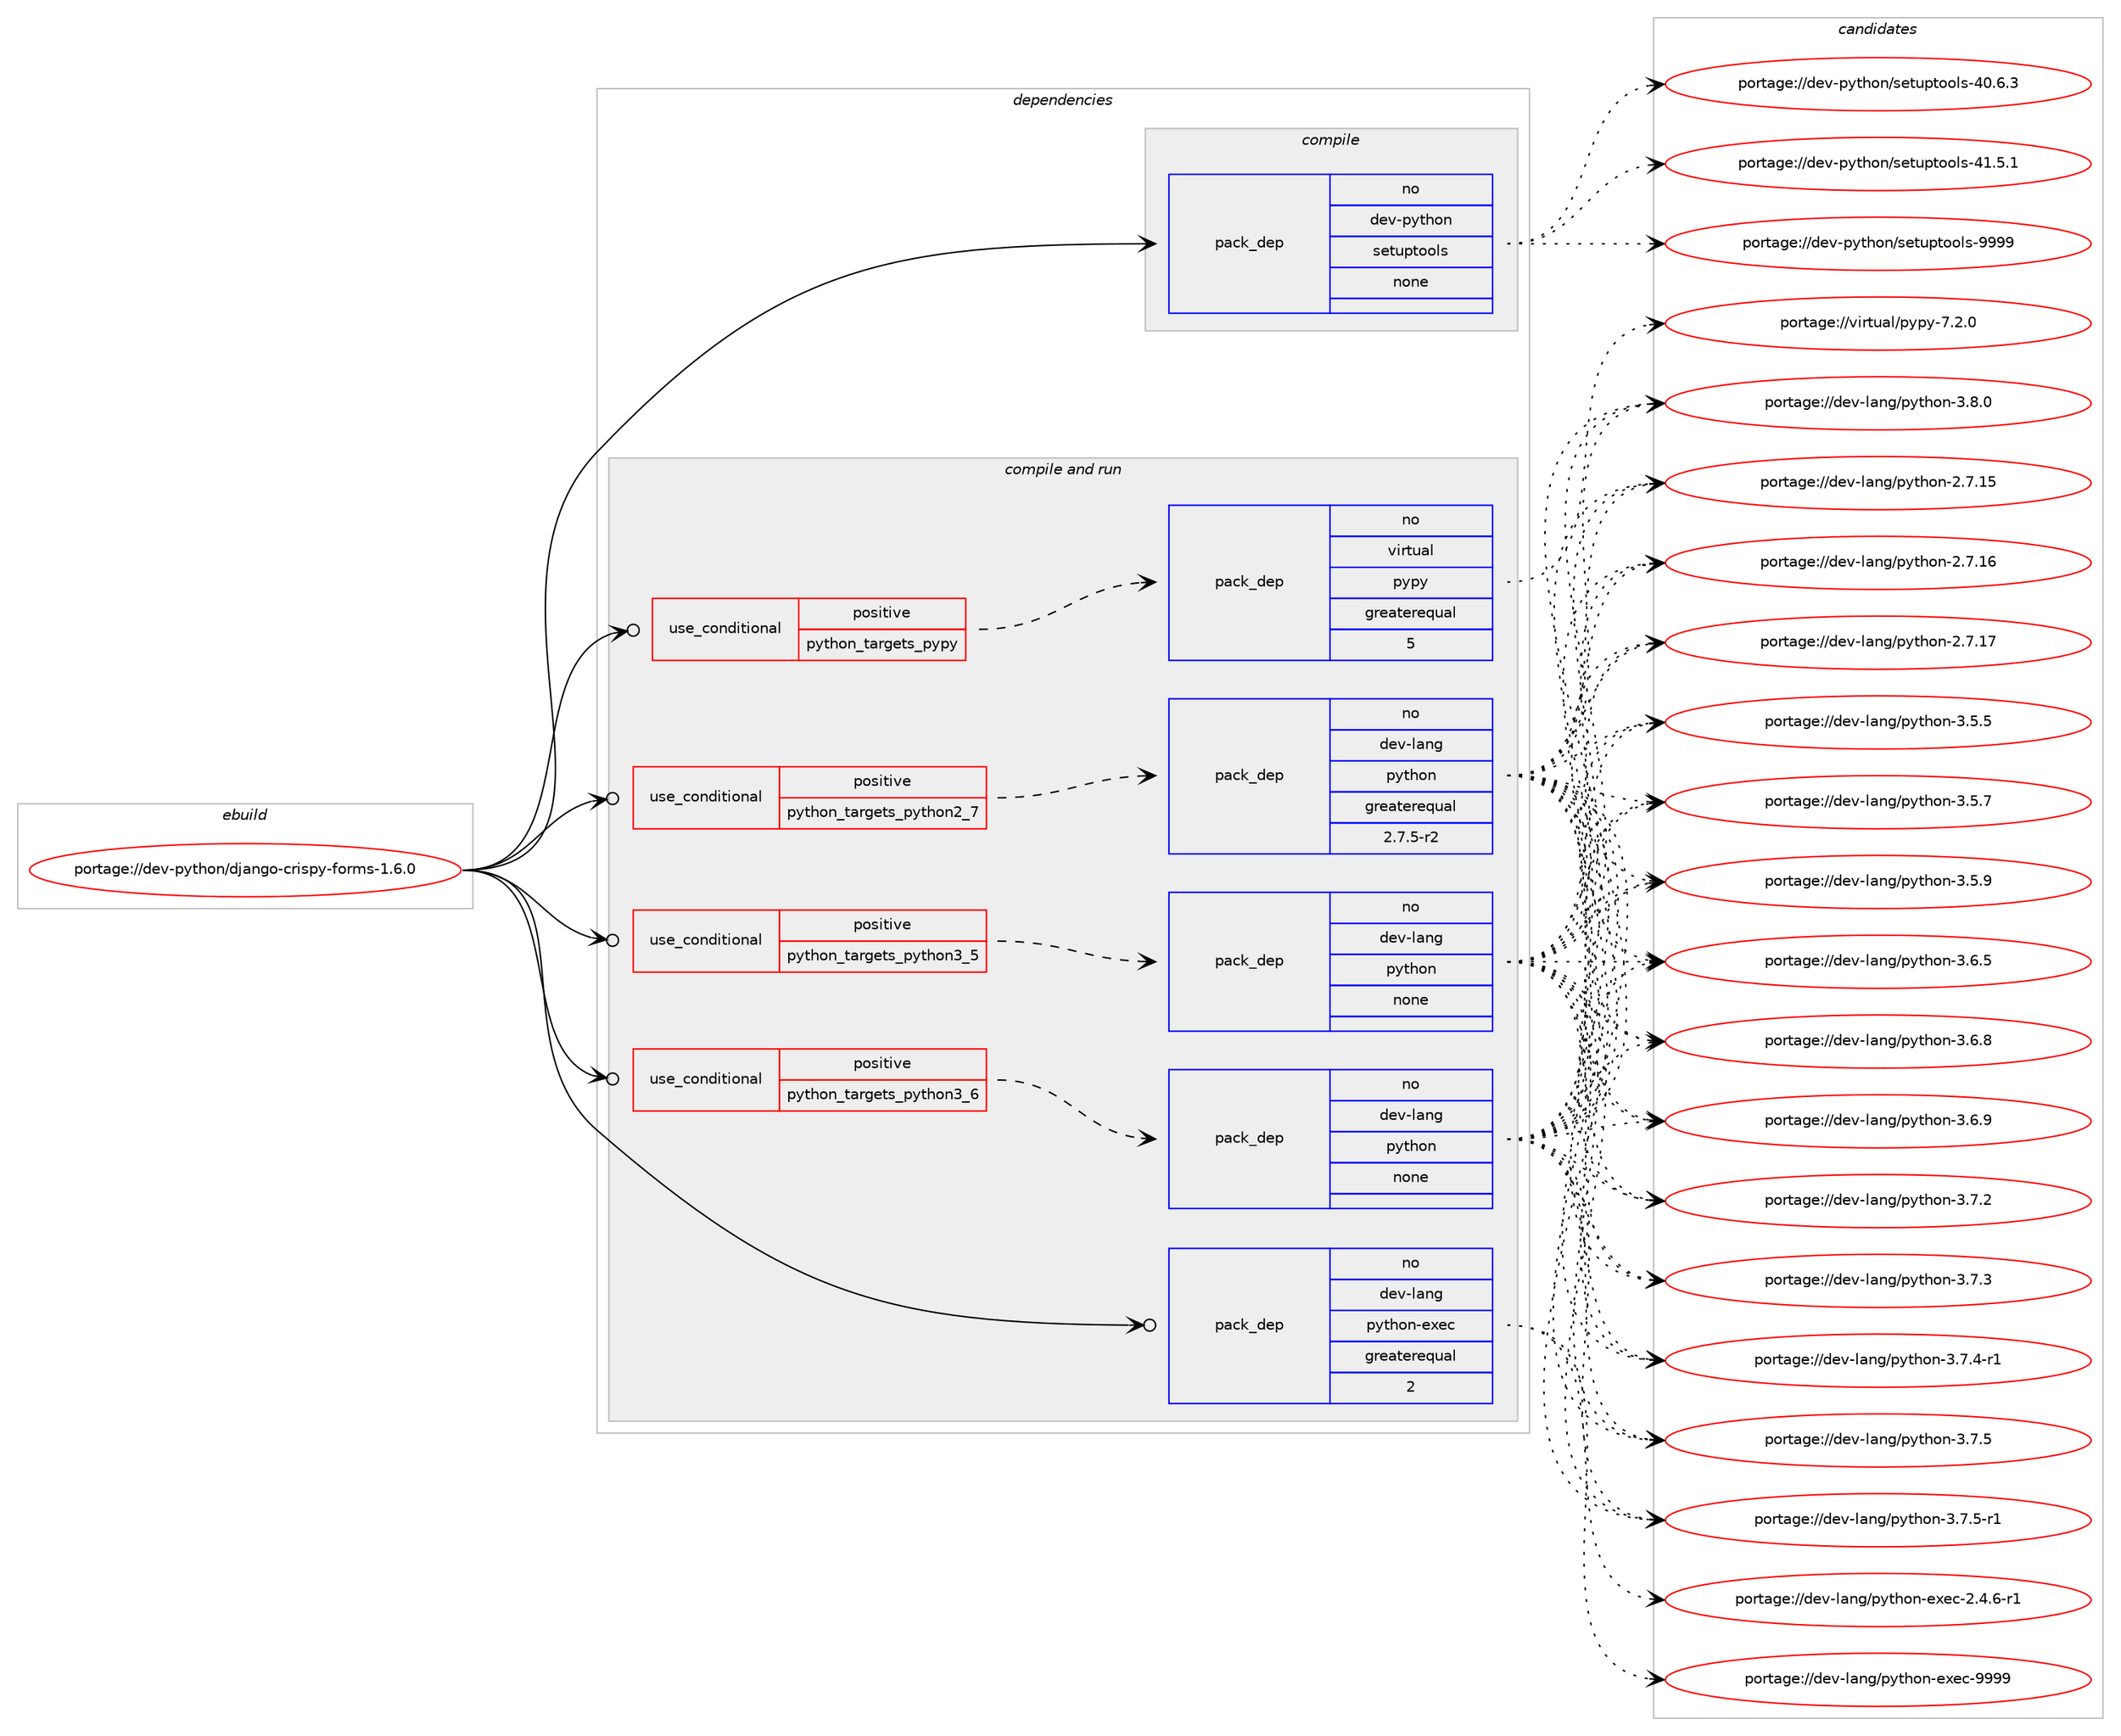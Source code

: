 digraph prolog {

# *************
# Graph options
# *************

newrank=true;
concentrate=true;
compound=true;
graph [rankdir=LR,fontname=Helvetica,fontsize=10,ranksep=1.5];#, ranksep=2.5, nodesep=0.2];
edge  [arrowhead=vee];
node  [fontname=Helvetica,fontsize=10];

# **********
# The ebuild
# **********

subgraph cluster_leftcol {
color=gray;
rank=same;
label=<<i>ebuild</i>>;
id [label="portage://dev-python/django-crispy-forms-1.6.0", color=red, width=4, href="../dev-python/django-crispy-forms-1.6.0.svg"];
}

# ****************
# The dependencies
# ****************

subgraph cluster_midcol {
color=gray;
label=<<i>dependencies</i>>;
subgraph cluster_compile {
fillcolor="#eeeeee";
style=filled;
label=<<i>compile</i>>;
subgraph pack105541 {
dependency136588 [label=<<TABLE BORDER="0" CELLBORDER="1" CELLSPACING="0" CELLPADDING="4" WIDTH="220"><TR><TD ROWSPAN="6" CELLPADDING="30">pack_dep</TD></TR><TR><TD WIDTH="110">no</TD></TR><TR><TD>dev-python</TD></TR><TR><TD>setuptools</TD></TR><TR><TD>none</TD></TR><TR><TD></TD></TR></TABLE>>, shape=none, color=blue];
}
id:e -> dependency136588:w [weight=20,style="solid",arrowhead="vee"];
}
subgraph cluster_compileandrun {
fillcolor="#eeeeee";
style=filled;
label=<<i>compile and run</i>>;
subgraph cond27732 {
dependency136589 [label=<<TABLE BORDER="0" CELLBORDER="1" CELLSPACING="0" CELLPADDING="4"><TR><TD ROWSPAN="3" CELLPADDING="10">use_conditional</TD></TR><TR><TD>positive</TD></TR><TR><TD>python_targets_pypy</TD></TR></TABLE>>, shape=none, color=red];
subgraph pack105542 {
dependency136590 [label=<<TABLE BORDER="0" CELLBORDER="1" CELLSPACING="0" CELLPADDING="4" WIDTH="220"><TR><TD ROWSPAN="6" CELLPADDING="30">pack_dep</TD></TR><TR><TD WIDTH="110">no</TD></TR><TR><TD>virtual</TD></TR><TR><TD>pypy</TD></TR><TR><TD>greaterequal</TD></TR><TR><TD>5</TD></TR></TABLE>>, shape=none, color=blue];
}
dependency136589:e -> dependency136590:w [weight=20,style="dashed",arrowhead="vee"];
}
id:e -> dependency136589:w [weight=20,style="solid",arrowhead="odotvee"];
subgraph cond27733 {
dependency136591 [label=<<TABLE BORDER="0" CELLBORDER="1" CELLSPACING="0" CELLPADDING="4"><TR><TD ROWSPAN="3" CELLPADDING="10">use_conditional</TD></TR><TR><TD>positive</TD></TR><TR><TD>python_targets_python2_7</TD></TR></TABLE>>, shape=none, color=red];
subgraph pack105543 {
dependency136592 [label=<<TABLE BORDER="0" CELLBORDER="1" CELLSPACING="0" CELLPADDING="4" WIDTH="220"><TR><TD ROWSPAN="6" CELLPADDING="30">pack_dep</TD></TR><TR><TD WIDTH="110">no</TD></TR><TR><TD>dev-lang</TD></TR><TR><TD>python</TD></TR><TR><TD>greaterequal</TD></TR><TR><TD>2.7.5-r2</TD></TR></TABLE>>, shape=none, color=blue];
}
dependency136591:e -> dependency136592:w [weight=20,style="dashed",arrowhead="vee"];
}
id:e -> dependency136591:w [weight=20,style="solid",arrowhead="odotvee"];
subgraph cond27734 {
dependency136593 [label=<<TABLE BORDER="0" CELLBORDER="1" CELLSPACING="0" CELLPADDING="4"><TR><TD ROWSPAN="3" CELLPADDING="10">use_conditional</TD></TR><TR><TD>positive</TD></TR><TR><TD>python_targets_python3_5</TD></TR></TABLE>>, shape=none, color=red];
subgraph pack105544 {
dependency136594 [label=<<TABLE BORDER="0" CELLBORDER="1" CELLSPACING="0" CELLPADDING="4" WIDTH="220"><TR><TD ROWSPAN="6" CELLPADDING="30">pack_dep</TD></TR><TR><TD WIDTH="110">no</TD></TR><TR><TD>dev-lang</TD></TR><TR><TD>python</TD></TR><TR><TD>none</TD></TR><TR><TD></TD></TR></TABLE>>, shape=none, color=blue];
}
dependency136593:e -> dependency136594:w [weight=20,style="dashed",arrowhead="vee"];
}
id:e -> dependency136593:w [weight=20,style="solid",arrowhead="odotvee"];
subgraph cond27735 {
dependency136595 [label=<<TABLE BORDER="0" CELLBORDER="1" CELLSPACING="0" CELLPADDING="4"><TR><TD ROWSPAN="3" CELLPADDING="10">use_conditional</TD></TR><TR><TD>positive</TD></TR><TR><TD>python_targets_python3_6</TD></TR></TABLE>>, shape=none, color=red];
subgraph pack105545 {
dependency136596 [label=<<TABLE BORDER="0" CELLBORDER="1" CELLSPACING="0" CELLPADDING="4" WIDTH="220"><TR><TD ROWSPAN="6" CELLPADDING="30">pack_dep</TD></TR><TR><TD WIDTH="110">no</TD></TR><TR><TD>dev-lang</TD></TR><TR><TD>python</TD></TR><TR><TD>none</TD></TR><TR><TD></TD></TR></TABLE>>, shape=none, color=blue];
}
dependency136595:e -> dependency136596:w [weight=20,style="dashed",arrowhead="vee"];
}
id:e -> dependency136595:w [weight=20,style="solid",arrowhead="odotvee"];
subgraph pack105546 {
dependency136597 [label=<<TABLE BORDER="0" CELLBORDER="1" CELLSPACING="0" CELLPADDING="4" WIDTH="220"><TR><TD ROWSPAN="6" CELLPADDING="30">pack_dep</TD></TR><TR><TD WIDTH="110">no</TD></TR><TR><TD>dev-lang</TD></TR><TR><TD>python-exec</TD></TR><TR><TD>greaterequal</TD></TR><TR><TD>2</TD></TR></TABLE>>, shape=none, color=blue];
}
id:e -> dependency136597:w [weight=20,style="solid",arrowhead="odotvee"];
}
subgraph cluster_run {
fillcolor="#eeeeee";
style=filled;
label=<<i>run</i>>;
}
}

# **************
# The candidates
# **************

subgraph cluster_choices {
rank=same;
color=gray;
label=<<i>candidates</i>>;

subgraph choice105541 {
color=black;
nodesep=1;
choiceportage100101118451121211161041111104711510111611711211611111110811545524846544651 [label="portage://dev-python/setuptools-40.6.3", color=red, width=4,href="../dev-python/setuptools-40.6.3.svg"];
choiceportage100101118451121211161041111104711510111611711211611111110811545524946534649 [label="portage://dev-python/setuptools-41.5.1", color=red, width=4,href="../dev-python/setuptools-41.5.1.svg"];
choiceportage10010111845112121116104111110471151011161171121161111111081154557575757 [label="portage://dev-python/setuptools-9999", color=red, width=4,href="../dev-python/setuptools-9999.svg"];
dependency136588:e -> choiceportage100101118451121211161041111104711510111611711211611111110811545524846544651:w [style=dotted,weight="100"];
dependency136588:e -> choiceportage100101118451121211161041111104711510111611711211611111110811545524946534649:w [style=dotted,weight="100"];
dependency136588:e -> choiceportage10010111845112121116104111110471151011161171121161111111081154557575757:w [style=dotted,weight="100"];
}
subgraph choice105542 {
color=black;
nodesep=1;
choiceportage1181051141161179710847112121112121455546504648 [label="portage://virtual/pypy-7.2.0", color=red, width=4,href="../virtual/pypy-7.2.0.svg"];
dependency136590:e -> choiceportage1181051141161179710847112121112121455546504648:w [style=dotted,weight="100"];
}
subgraph choice105543 {
color=black;
nodesep=1;
choiceportage10010111845108971101034711212111610411111045504655464953 [label="portage://dev-lang/python-2.7.15", color=red, width=4,href="../dev-lang/python-2.7.15.svg"];
choiceportage10010111845108971101034711212111610411111045504655464954 [label="portage://dev-lang/python-2.7.16", color=red, width=4,href="../dev-lang/python-2.7.16.svg"];
choiceportage10010111845108971101034711212111610411111045504655464955 [label="portage://dev-lang/python-2.7.17", color=red, width=4,href="../dev-lang/python-2.7.17.svg"];
choiceportage100101118451089711010347112121116104111110455146534653 [label="portage://dev-lang/python-3.5.5", color=red, width=4,href="../dev-lang/python-3.5.5.svg"];
choiceportage100101118451089711010347112121116104111110455146534655 [label="portage://dev-lang/python-3.5.7", color=red, width=4,href="../dev-lang/python-3.5.7.svg"];
choiceportage100101118451089711010347112121116104111110455146534657 [label="portage://dev-lang/python-3.5.9", color=red, width=4,href="../dev-lang/python-3.5.9.svg"];
choiceportage100101118451089711010347112121116104111110455146544653 [label="portage://dev-lang/python-3.6.5", color=red, width=4,href="../dev-lang/python-3.6.5.svg"];
choiceportage100101118451089711010347112121116104111110455146544656 [label="portage://dev-lang/python-3.6.8", color=red, width=4,href="../dev-lang/python-3.6.8.svg"];
choiceportage100101118451089711010347112121116104111110455146544657 [label="portage://dev-lang/python-3.6.9", color=red, width=4,href="../dev-lang/python-3.6.9.svg"];
choiceportage100101118451089711010347112121116104111110455146554650 [label="portage://dev-lang/python-3.7.2", color=red, width=4,href="../dev-lang/python-3.7.2.svg"];
choiceportage100101118451089711010347112121116104111110455146554651 [label="portage://dev-lang/python-3.7.3", color=red, width=4,href="../dev-lang/python-3.7.3.svg"];
choiceportage1001011184510897110103471121211161041111104551465546524511449 [label="portage://dev-lang/python-3.7.4-r1", color=red, width=4,href="../dev-lang/python-3.7.4-r1.svg"];
choiceportage100101118451089711010347112121116104111110455146554653 [label="portage://dev-lang/python-3.7.5", color=red, width=4,href="../dev-lang/python-3.7.5.svg"];
choiceportage1001011184510897110103471121211161041111104551465546534511449 [label="portage://dev-lang/python-3.7.5-r1", color=red, width=4,href="../dev-lang/python-3.7.5-r1.svg"];
choiceportage100101118451089711010347112121116104111110455146564648 [label="portage://dev-lang/python-3.8.0", color=red, width=4,href="../dev-lang/python-3.8.0.svg"];
dependency136592:e -> choiceportage10010111845108971101034711212111610411111045504655464953:w [style=dotted,weight="100"];
dependency136592:e -> choiceportage10010111845108971101034711212111610411111045504655464954:w [style=dotted,weight="100"];
dependency136592:e -> choiceportage10010111845108971101034711212111610411111045504655464955:w [style=dotted,weight="100"];
dependency136592:e -> choiceportage100101118451089711010347112121116104111110455146534653:w [style=dotted,weight="100"];
dependency136592:e -> choiceportage100101118451089711010347112121116104111110455146534655:w [style=dotted,weight="100"];
dependency136592:e -> choiceportage100101118451089711010347112121116104111110455146534657:w [style=dotted,weight="100"];
dependency136592:e -> choiceportage100101118451089711010347112121116104111110455146544653:w [style=dotted,weight="100"];
dependency136592:e -> choiceportage100101118451089711010347112121116104111110455146544656:w [style=dotted,weight="100"];
dependency136592:e -> choiceportage100101118451089711010347112121116104111110455146544657:w [style=dotted,weight="100"];
dependency136592:e -> choiceportage100101118451089711010347112121116104111110455146554650:w [style=dotted,weight="100"];
dependency136592:e -> choiceportage100101118451089711010347112121116104111110455146554651:w [style=dotted,weight="100"];
dependency136592:e -> choiceportage1001011184510897110103471121211161041111104551465546524511449:w [style=dotted,weight="100"];
dependency136592:e -> choiceportage100101118451089711010347112121116104111110455146554653:w [style=dotted,weight="100"];
dependency136592:e -> choiceportage1001011184510897110103471121211161041111104551465546534511449:w [style=dotted,weight="100"];
dependency136592:e -> choiceportage100101118451089711010347112121116104111110455146564648:w [style=dotted,weight="100"];
}
subgraph choice105544 {
color=black;
nodesep=1;
choiceportage10010111845108971101034711212111610411111045504655464953 [label="portage://dev-lang/python-2.7.15", color=red, width=4,href="../dev-lang/python-2.7.15.svg"];
choiceportage10010111845108971101034711212111610411111045504655464954 [label="portage://dev-lang/python-2.7.16", color=red, width=4,href="../dev-lang/python-2.7.16.svg"];
choiceportage10010111845108971101034711212111610411111045504655464955 [label="portage://dev-lang/python-2.7.17", color=red, width=4,href="../dev-lang/python-2.7.17.svg"];
choiceportage100101118451089711010347112121116104111110455146534653 [label="portage://dev-lang/python-3.5.5", color=red, width=4,href="../dev-lang/python-3.5.5.svg"];
choiceportage100101118451089711010347112121116104111110455146534655 [label="portage://dev-lang/python-3.5.7", color=red, width=4,href="../dev-lang/python-3.5.7.svg"];
choiceportage100101118451089711010347112121116104111110455146534657 [label="portage://dev-lang/python-3.5.9", color=red, width=4,href="../dev-lang/python-3.5.9.svg"];
choiceportage100101118451089711010347112121116104111110455146544653 [label="portage://dev-lang/python-3.6.5", color=red, width=4,href="../dev-lang/python-3.6.5.svg"];
choiceportage100101118451089711010347112121116104111110455146544656 [label="portage://dev-lang/python-3.6.8", color=red, width=4,href="../dev-lang/python-3.6.8.svg"];
choiceportage100101118451089711010347112121116104111110455146544657 [label="portage://dev-lang/python-3.6.9", color=red, width=4,href="../dev-lang/python-3.6.9.svg"];
choiceportage100101118451089711010347112121116104111110455146554650 [label="portage://dev-lang/python-3.7.2", color=red, width=4,href="../dev-lang/python-3.7.2.svg"];
choiceportage100101118451089711010347112121116104111110455146554651 [label="portage://dev-lang/python-3.7.3", color=red, width=4,href="../dev-lang/python-3.7.3.svg"];
choiceportage1001011184510897110103471121211161041111104551465546524511449 [label="portage://dev-lang/python-3.7.4-r1", color=red, width=4,href="../dev-lang/python-3.7.4-r1.svg"];
choiceportage100101118451089711010347112121116104111110455146554653 [label="portage://dev-lang/python-3.7.5", color=red, width=4,href="../dev-lang/python-3.7.5.svg"];
choiceportage1001011184510897110103471121211161041111104551465546534511449 [label="portage://dev-lang/python-3.7.5-r1", color=red, width=4,href="../dev-lang/python-3.7.5-r1.svg"];
choiceportage100101118451089711010347112121116104111110455146564648 [label="portage://dev-lang/python-3.8.0", color=red, width=4,href="../dev-lang/python-3.8.0.svg"];
dependency136594:e -> choiceportage10010111845108971101034711212111610411111045504655464953:w [style=dotted,weight="100"];
dependency136594:e -> choiceportage10010111845108971101034711212111610411111045504655464954:w [style=dotted,weight="100"];
dependency136594:e -> choiceportage10010111845108971101034711212111610411111045504655464955:w [style=dotted,weight="100"];
dependency136594:e -> choiceportage100101118451089711010347112121116104111110455146534653:w [style=dotted,weight="100"];
dependency136594:e -> choiceportage100101118451089711010347112121116104111110455146534655:w [style=dotted,weight="100"];
dependency136594:e -> choiceportage100101118451089711010347112121116104111110455146534657:w [style=dotted,weight="100"];
dependency136594:e -> choiceportage100101118451089711010347112121116104111110455146544653:w [style=dotted,weight="100"];
dependency136594:e -> choiceportage100101118451089711010347112121116104111110455146544656:w [style=dotted,weight="100"];
dependency136594:e -> choiceportage100101118451089711010347112121116104111110455146544657:w [style=dotted,weight="100"];
dependency136594:e -> choiceportage100101118451089711010347112121116104111110455146554650:w [style=dotted,weight="100"];
dependency136594:e -> choiceportage100101118451089711010347112121116104111110455146554651:w [style=dotted,weight="100"];
dependency136594:e -> choiceportage1001011184510897110103471121211161041111104551465546524511449:w [style=dotted,weight="100"];
dependency136594:e -> choiceportage100101118451089711010347112121116104111110455146554653:w [style=dotted,weight="100"];
dependency136594:e -> choiceportage1001011184510897110103471121211161041111104551465546534511449:w [style=dotted,weight="100"];
dependency136594:e -> choiceportage100101118451089711010347112121116104111110455146564648:w [style=dotted,weight="100"];
}
subgraph choice105545 {
color=black;
nodesep=1;
choiceportage10010111845108971101034711212111610411111045504655464953 [label="portage://dev-lang/python-2.7.15", color=red, width=4,href="../dev-lang/python-2.7.15.svg"];
choiceportage10010111845108971101034711212111610411111045504655464954 [label="portage://dev-lang/python-2.7.16", color=red, width=4,href="../dev-lang/python-2.7.16.svg"];
choiceportage10010111845108971101034711212111610411111045504655464955 [label="portage://dev-lang/python-2.7.17", color=red, width=4,href="../dev-lang/python-2.7.17.svg"];
choiceportage100101118451089711010347112121116104111110455146534653 [label="portage://dev-lang/python-3.5.5", color=red, width=4,href="../dev-lang/python-3.5.5.svg"];
choiceportage100101118451089711010347112121116104111110455146534655 [label="portage://dev-lang/python-3.5.7", color=red, width=4,href="../dev-lang/python-3.5.7.svg"];
choiceportage100101118451089711010347112121116104111110455146534657 [label="portage://dev-lang/python-3.5.9", color=red, width=4,href="../dev-lang/python-3.5.9.svg"];
choiceportage100101118451089711010347112121116104111110455146544653 [label="portage://dev-lang/python-3.6.5", color=red, width=4,href="../dev-lang/python-3.6.5.svg"];
choiceportage100101118451089711010347112121116104111110455146544656 [label="portage://dev-lang/python-3.6.8", color=red, width=4,href="../dev-lang/python-3.6.8.svg"];
choiceportage100101118451089711010347112121116104111110455146544657 [label="portage://dev-lang/python-3.6.9", color=red, width=4,href="../dev-lang/python-3.6.9.svg"];
choiceportage100101118451089711010347112121116104111110455146554650 [label="portage://dev-lang/python-3.7.2", color=red, width=4,href="../dev-lang/python-3.7.2.svg"];
choiceportage100101118451089711010347112121116104111110455146554651 [label="portage://dev-lang/python-3.7.3", color=red, width=4,href="../dev-lang/python-3.7.3.svg"];
choiceportage1001011184510897110103471121211161041111104551465546524511449 [label="portage://dev-lang/python-3.7.4-r1", color=red, width=4,href="../dev-lang/python-3.7.4-r1.svg"];
choiceportage100101118451089711010347112121116104111110455146554653 [label="portage://dev-lang/python-3.7.5", color=red, width=4,href="../dev-lang/python-3.7.5.svg"];
choiceportage1001011184510897110103471121211161041111104551465546534511449 [label="portage://dev-lang/python-3.7.5-r1", color=red, width=4,href="../dev-lang/python-3.7.5-r1.svg"];
choiceportage100101118451089711010347112121116104111110455146564648 [label="portage://dev-lang/python-3.8.0", color=red, width=4,href="../dev-lang/python-3.8.0.svg"];
dependency136596:e -> choiceportage10010111845108971101034711212111610411111045504655464953:w [style=dotted,weight="100"];
dependency136596:e -> choiceportage10010111845108971101034711212111610411111045504655464954:w [style=dotted,weight="100"];
dependency136596:e -> choiceportage10010111845108971101034711212111610411111045504655464955:w [style=dotted,weight="100"];
dependency136596:e -> choiceportage100101118451089711010347112121116104111110455146534653:w [style=dotted,weight="100"];
dependency136596:e -> choiceportage100101118451089711010347112121116104111110455146534655:w [style=dotted,weight="100"];
dependency136596:e -> choiceportage100101118451089711010347112121116104111110455146534657:w [style=dotted,weight="100"];
dependency136596:e -> choiceportage100101118451089711010347112121116104111110455146544653:w [style=dotted,weight="100"];
dependency136596:e -> choiceportage100101118451089711010347112121116104111110455146544656:w [style=dotted,weight="100"];
dependency136596:e -> choiceportage100101118451089711010347112121116104111110455146544657:w [style=dotted,weight="100"];
dependency136596:e -> choiceportage100101118451089711010347112121116104111110455146554650:w [style=dotted,weight="100"];
dependency136596:e -> choiceportage100101118451089711010347112121116104111110455146554651:w [style=dotted,weight="100"];
dependency136596:e -> choiceportage1001011184510897110103471121211161041111104551465546524511449:w [style=dotted,weight="100"];
dependency136596:e -> choiceportage100101118451089711010347112121116104111110455146554653:w [style=dotted,weight="100"];
dependency136596:e -> choiceportage1001011184510897110103471121211161041111104551465546534511449:w [style=dotted,weight="100"];
dependency136596:e -> choiceportage100101118451089711010347112121116104111110455146564648:w [style=dotted,weight="100"];
}
subgraph choice105546 {
color=black;
nodesep=1;
choiceportage10010111845108971101034711212111610411111045101120101994550465246544511449 [label="portage://dev-lang/python-exec-2.4.6-r1", color=red, width=4,href="../dev-lang/python-exec-2.4.6-r1.svg"];
choiceportage10010111845108971101034711212111610411111045101120101994557575757 [label="portage://dev-lang/python-exec-9999", color=red, width=4,href="../dev-lang/python-exec-9999.svg"];
dependency136597:e -> choiceportage10010111845108971101034711212111610411111045101120101994550465246544511449:w [style=dotted,weight="100"];
dependency136597:e -> choiceportage10010111845108971101034711212111610411111045101120101994557575757:w [style=dotted,weight="100"];
}
}

}
